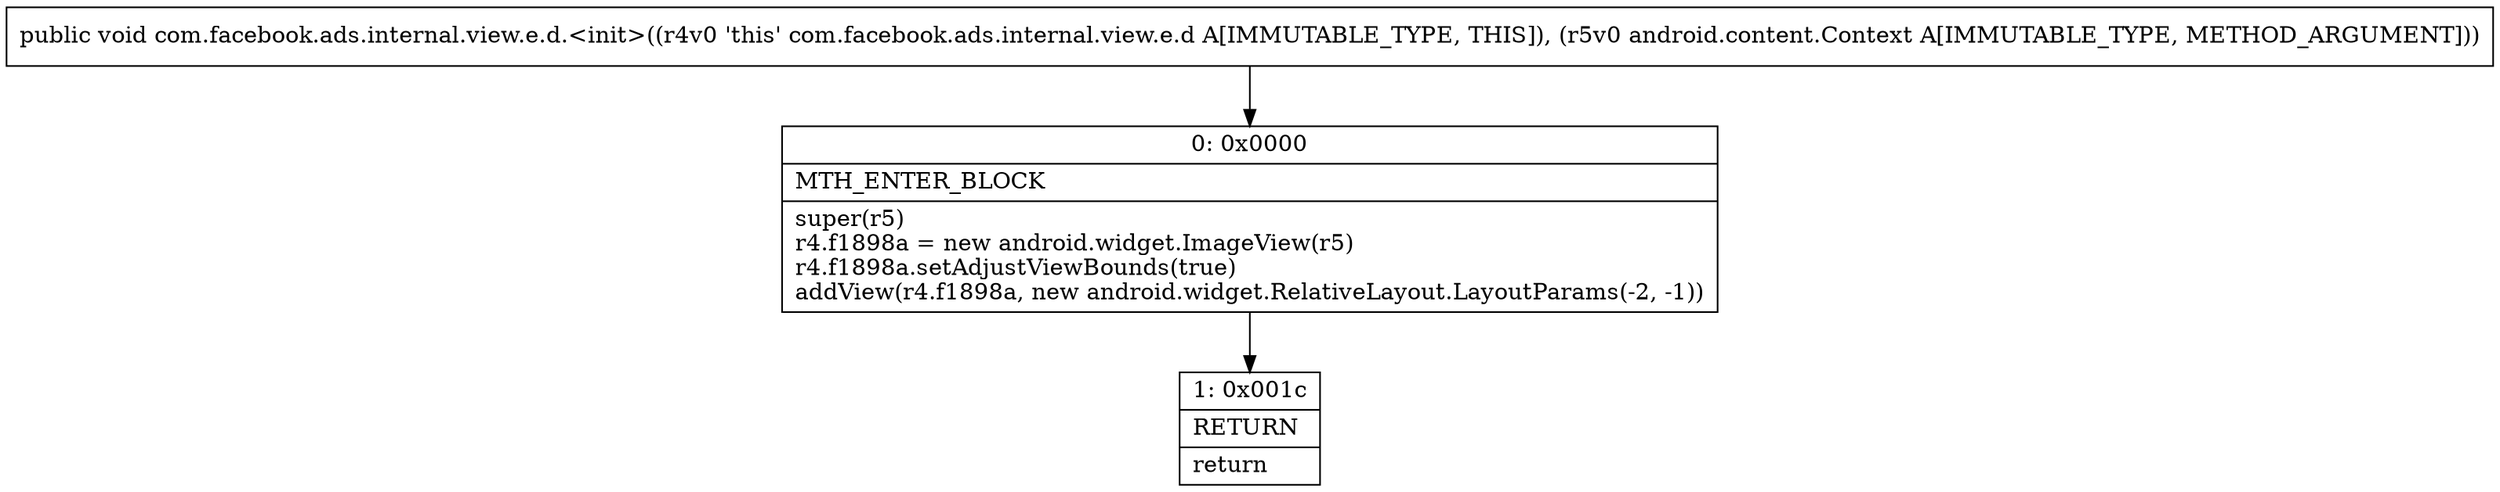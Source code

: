 digraph "CFG forcom.facebook.ads.internal.view.e.d.\<init\>(Landroid\/content\/Context;)V" {
Node_0 [shape=record,label="{0\:\ 0x0000|MTH_ENTER_BLOCK\l|super(r5)\lr4.f1898a = new android.widget.ImageView(r5)\lr4.f1898a.setAdjustViewBounds(true)\laddView(r4.f1898a, new android.widget.RelativeLayout.LayoutParams(\-2, \-1))\l}"];
Node_1 [shape=record,label="{1\:\ 0x001c|RETURN\l|return\l}"];
MethodNode[shape=record,label="{public void com.facebook.ads.internal.view.e.d.\<init\>((r4v0 'this' com.facebook.ads.internal.view.e.d A[IMMUTABLE_TYPE, THIS]), (r5v0 android.content.Context A[IMMUTABLE_TYPE, METHOD_ARGUMENT])) }"];
MethodNode -> Node_0;
Node_0 -> Node_1;
}

